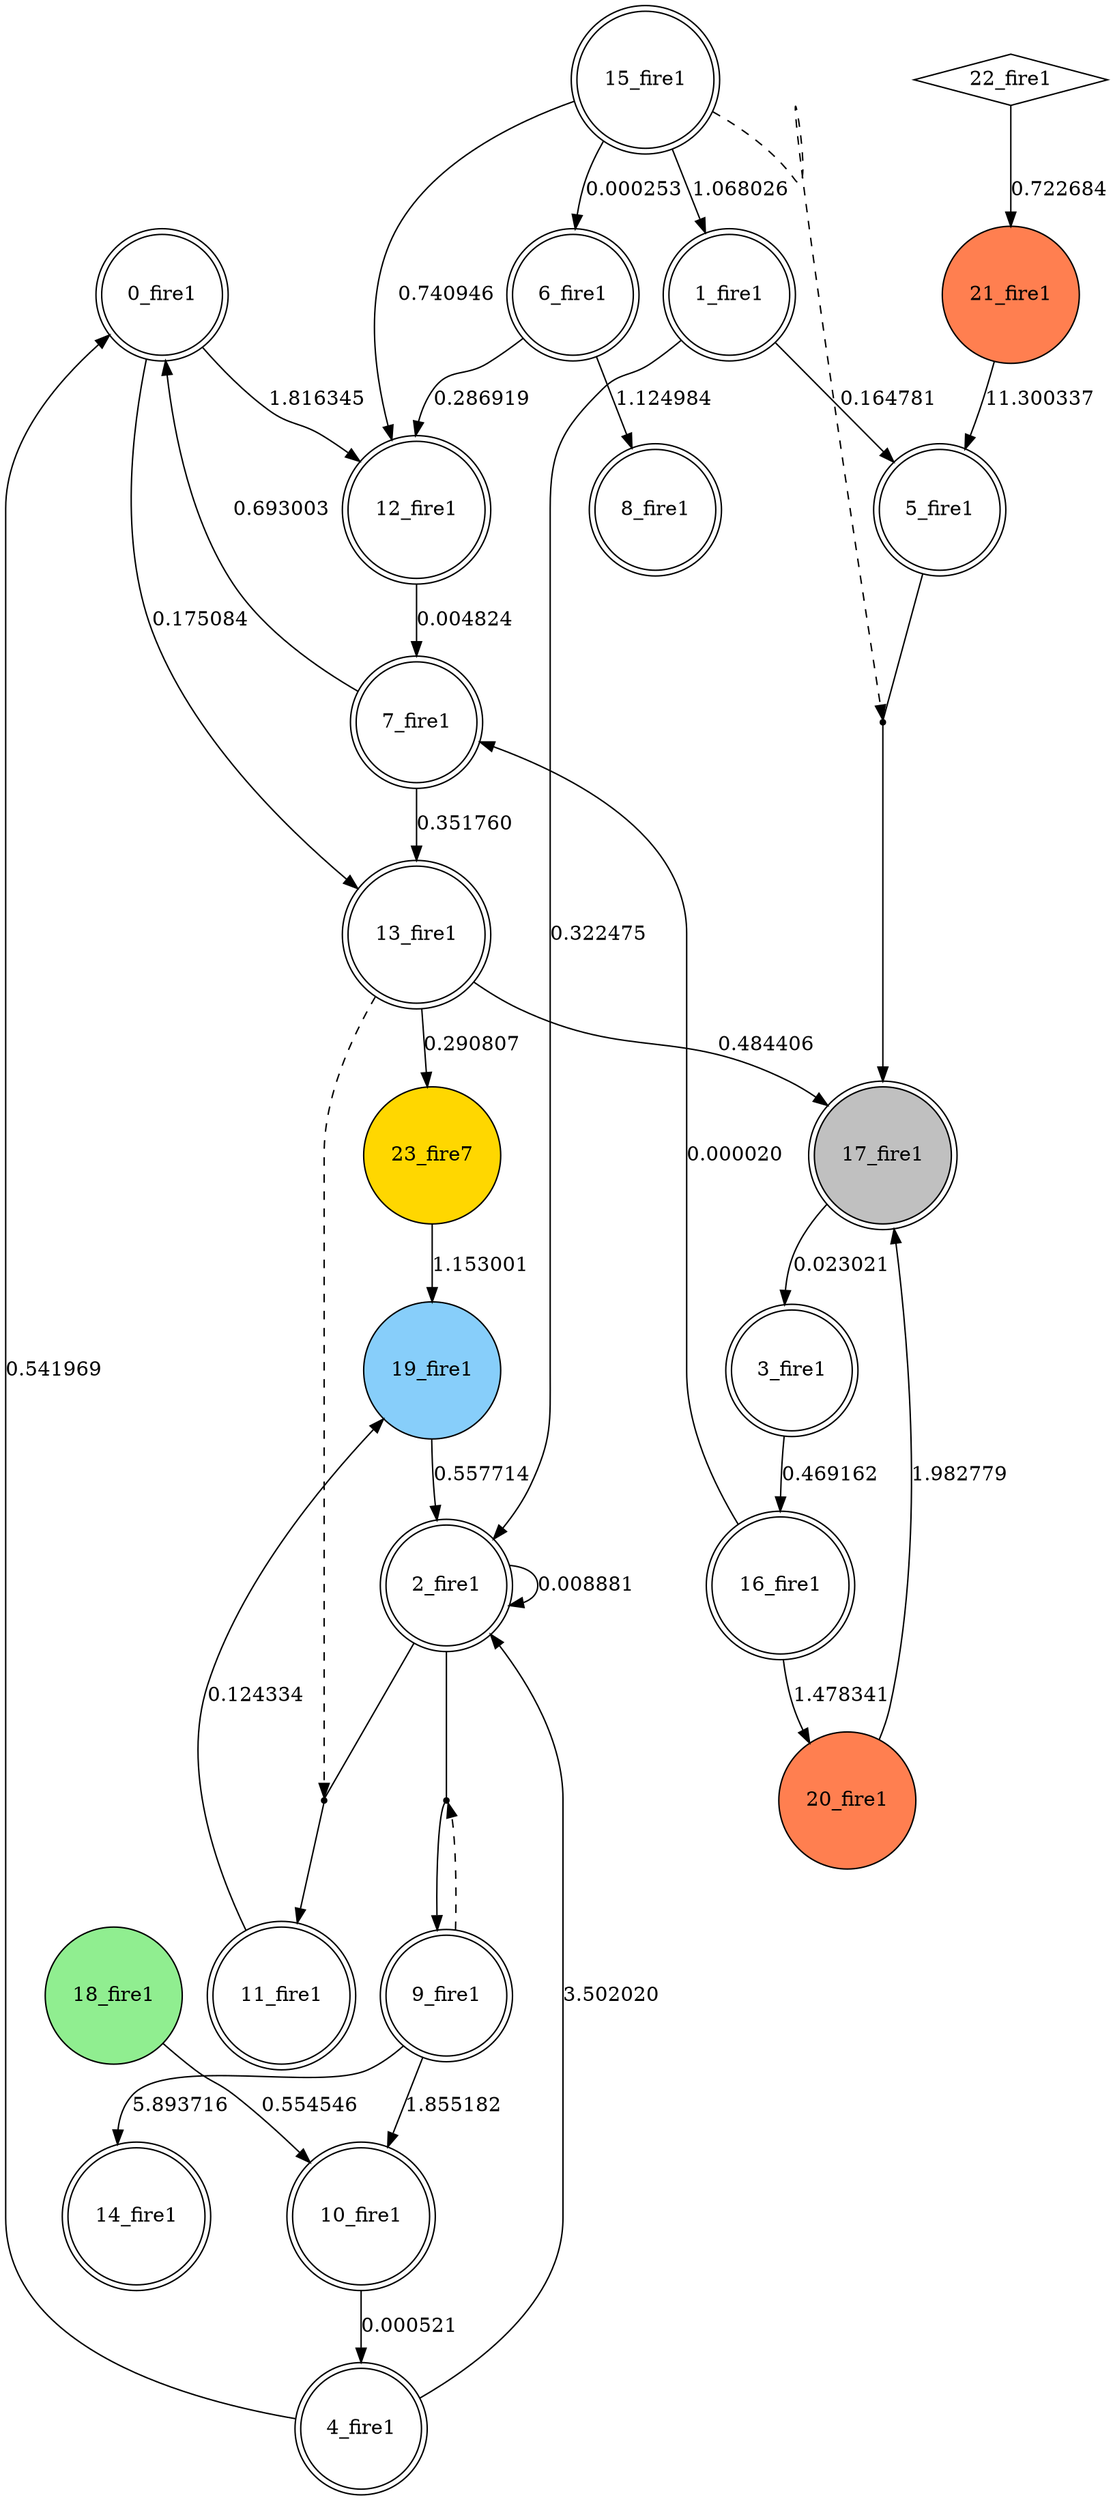 digraph G {
 node[shape = circle]
0 [label="0_fire1",shape=doublecircle]
1 [label="1_fire1",shape=doublecircle]
2 [label="2_fire1",shape=doublecircle]
3 [label="3_fire1",shape=doublecircle]
4 [label="4_fire1",shape=doublecircle]
5 [label="5_fire1",shape=doublecircle]
6 [label="6_fire1",shape=doublecircle]
7 [label="7_fire1",shape=doublecircle]
8 [label="8_fire1",shape=doublecircle]
9 [label="9_fire1",shape=doublecircle]
10 [label="10_fire1",shape=doublecircle]
11 [label="11_fire1",shape=doublecircle]
12 [label="12_fire1",shape=doublecircle]
13 [label="13_fire1",shape=doublecircle]
14 [label="14_fire1",shape=doublecircle]
15 [label="15_fire1",shape=doublecircle]
16 [label="16_fire1",shape=doublecircle]
17 [label="17_fire1",shape=doublecircle, style=filled, fillcolor=gray]
18 [label="18_fire1",style=filled, fillcolor=lightgreen]
19 [label="19_fire1",style=filled, fillcolor=lightskyblue]
20 [label="20_fire1",style=filled, fillcolor=coral]
21 [label="21_fire1",style=filled, fillcolor=coral]
22 [label="22_fire1",shape=diamond]
23 [label="23_fire7",style=filled, fillcolor=gold]
24 [shape=point, label=""]
15 -> 24 [style=dashed] 
5 -> 24 [dir=none]
24 -> 17 
15 -> 6 [label="0.000253"]
9 -> 14 [label="5.893716"]
25 [shape=point, label=""]
13 -> 25 [style=dashed] 
2 -> 25 [dir=none]
25 -> 11 
21 -> 5 [label="11.300337"]
1 -> 5 [label="0.164781"]
15 -> 1 [label="1.068026"]
2 -> 2 [label="0.008881"]
11 -> 19 [label="0.124334"]
16 -> 7 [label="0.000020"]
0 -> 13 [label="0.175084"]
7 -> 13 [label="0.351760"]
13 -> 17 [label="0.484406"]
3 -> 16 [label="0.469162"]
26 [shape=point, label=""]
9 -> 26 [style=dashed] 
2 -> 26 [dir=none]
26 -> 9 
4 -> 2 [label="3.502020"]
6 -> 8 [label="1.124984"]
22 -> 21 [label="0.722684"]
7 -> 0 [label="0.693003"]
10 -> 4 [label="0.000521"]
17 -> 3 [label="0.023021"]
6 -> 12 [label="0.286919"]
1 -> 2 [label="0.322475"]
15 -> 12 [label="0.740946"]
0 -> 12 [label="1.816345"]
16 -> 20 [label="1.478341"]
12 -> 7 [label="0.004824"]
4 -> 0 [label="0.541969"]
9 -> 10 [label="1.855182"]
19 -> 2 [label="0.557714"]
23 -> 19 [label="1.153001"]
13 -> 23 [label="0.290807"]
18 -> 10 [label="0.554546"]
20 -> 17 [label="1.982779"]
}
